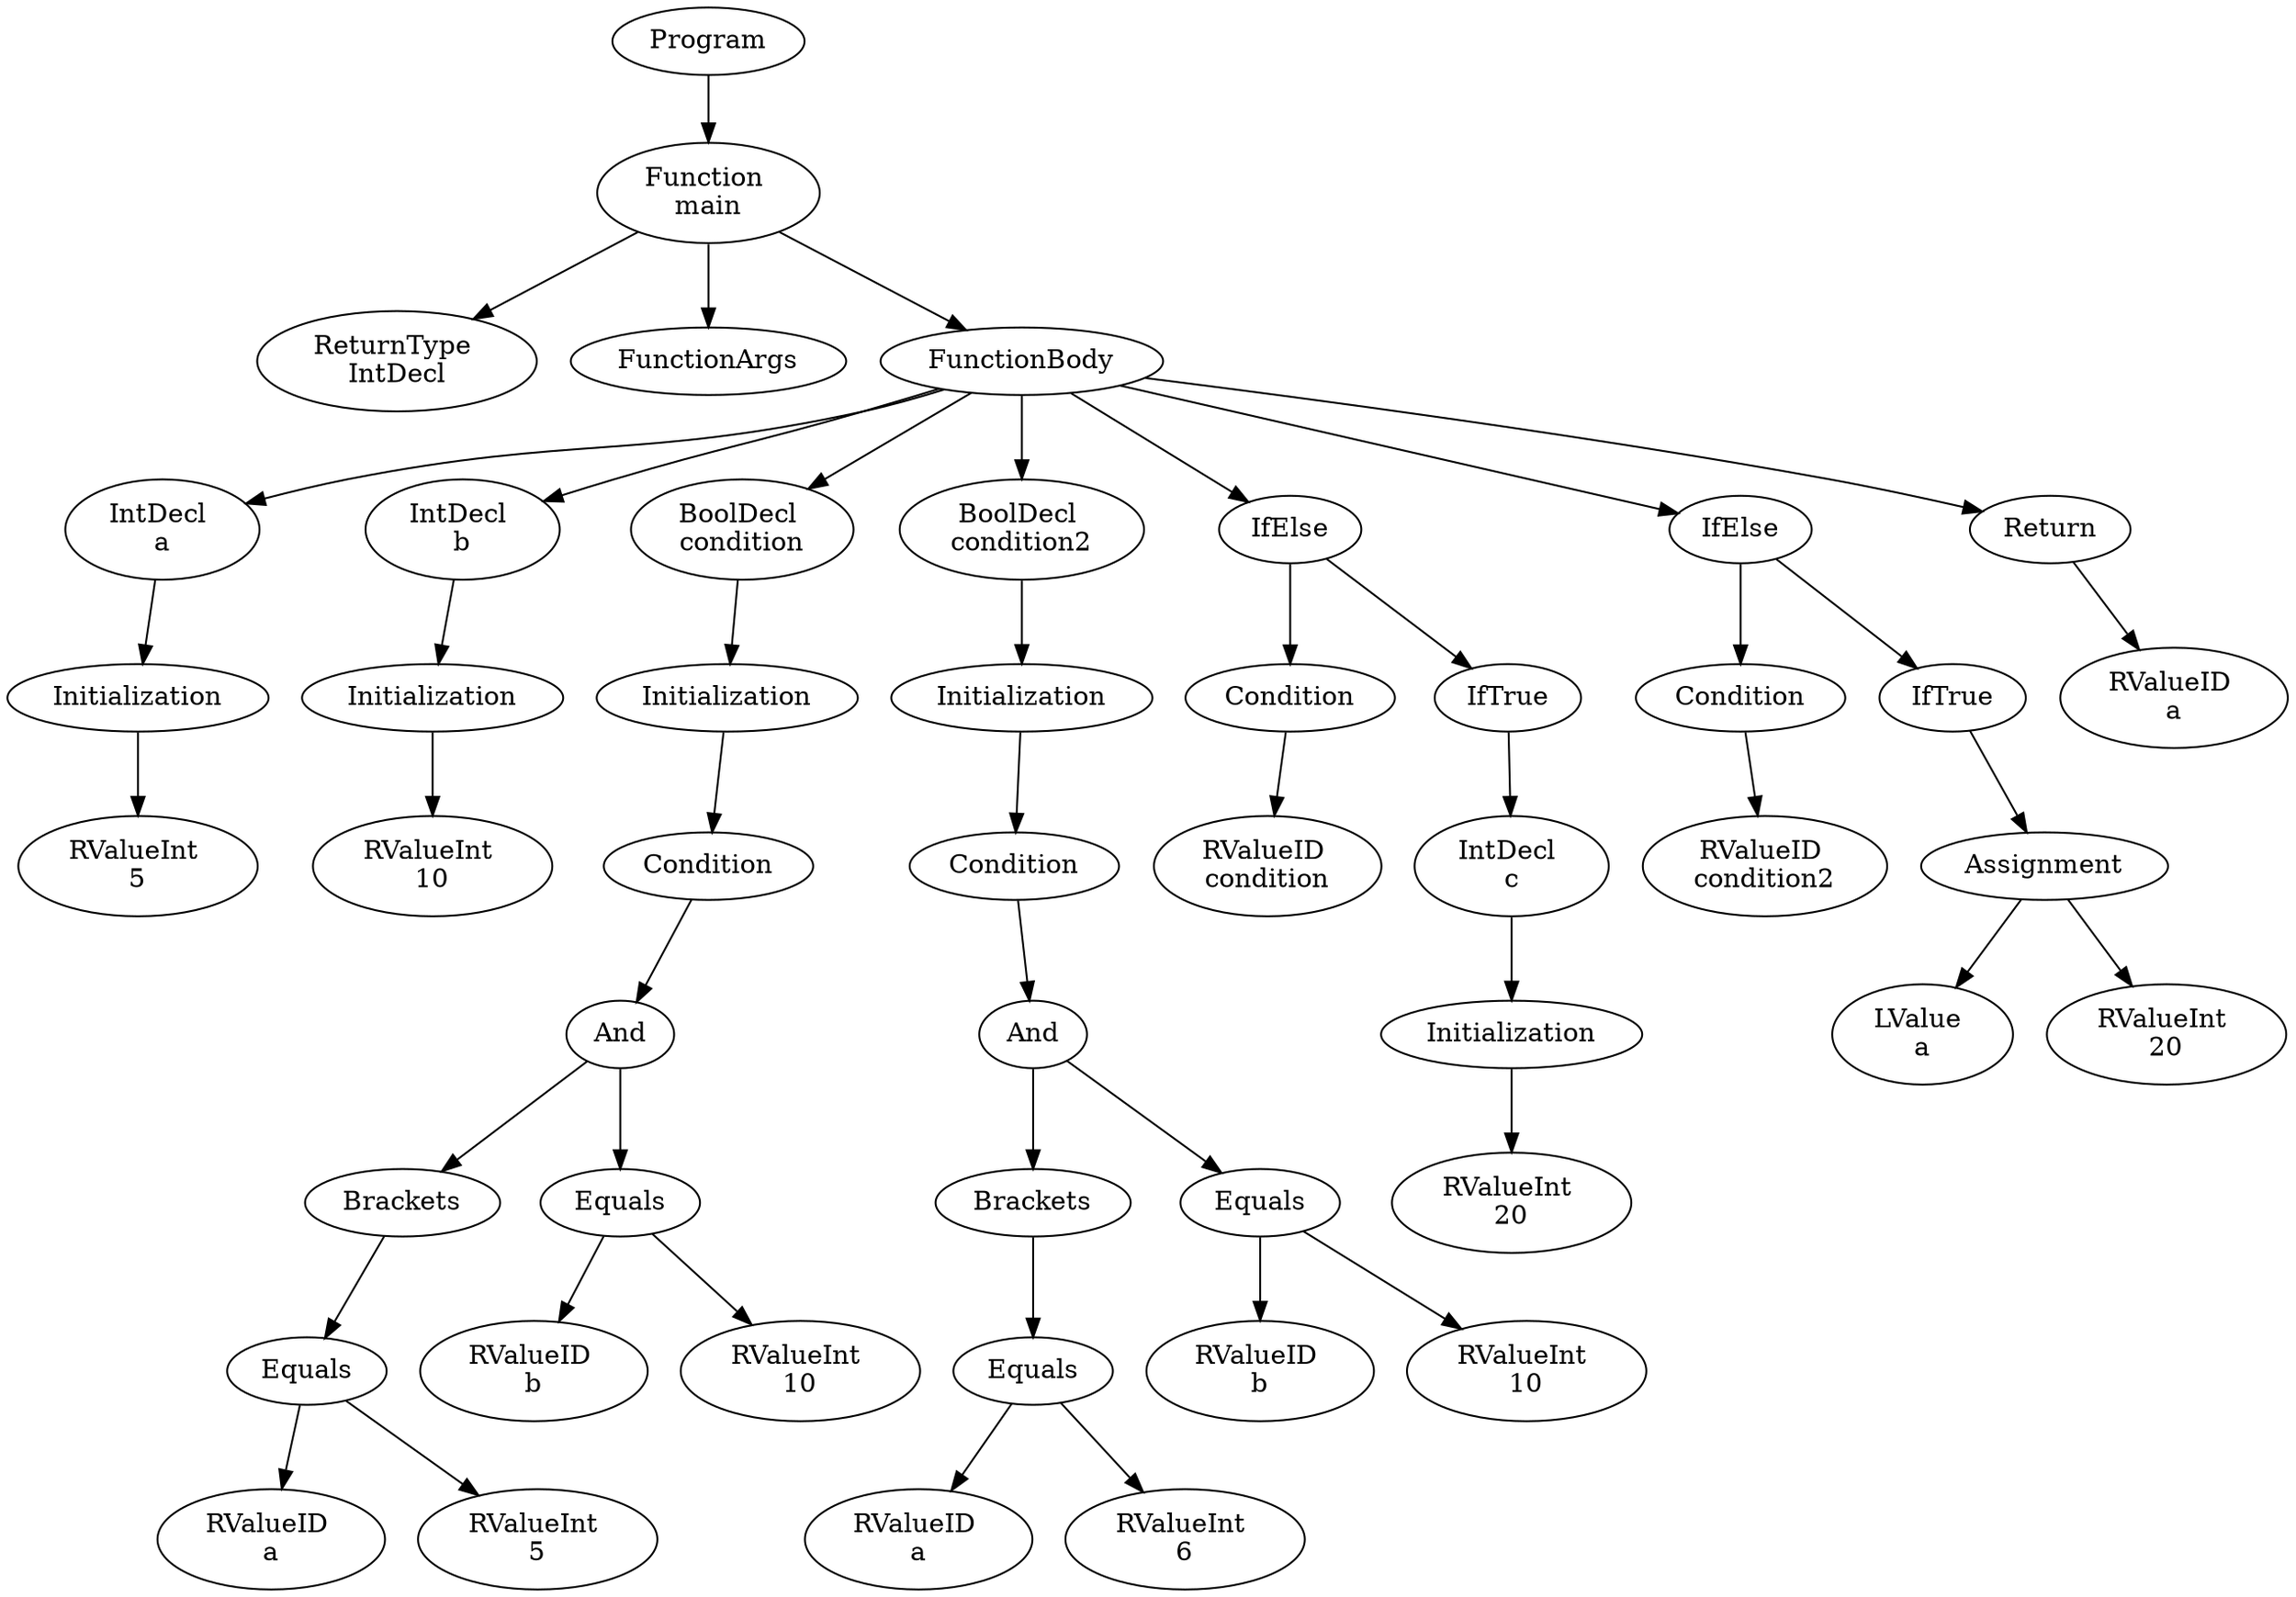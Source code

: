 digraph AST {
1 [label="Program"];
2 [label="Function \nmain"];
3 [label="ReturnType \nIntDecl"];
4 [label="FunctionArgs"];
5 [label="FunctionBody"];
6 [label="IntDecl \na"];
7 [label="Initialization"];
8 [label="RValueInt \n5"];
7 -> 8;
6 -> 7;
9 [label="IntDecl \nb"];
10 [label="Initialization"];
11 [label="RValueInt \n10"];
10 -> 11;
9 -> 10;
12 [label="BoolDecl \ncondition"];
13 [label="Initialization"];
14 [label="Condition"];
15 [label="And"];
16 [label="Brackets"];
17 [label="Equals"];
18 [label="RValueID \na"];
19 [label="RValueInt \n5"];
17 -> 18;
17 -> 19;
16 -> 17;
20 [label="Equals"];
21 [label="RValueID \nb"];
22 [label="RValueInt \n10"];
20 -> 21;
20 -> 22;
15 -> 16;
15 -> 20;
14 -> 15;
13 -> 14;
12 -> 13;
23 [label="BoolDecl \ncondition2"];
24 [label="Initialization"];
25 [label="Condition"];
26 [label="And"];
27 [label="Brackets"];
28 [label="Equals"];
29 [label="RValueID \na"];
30 [label="RValueInt \n6"];
28 -> 29;
28 -> 30;
27 -> 28;
31 [label="Equals"];
32 [label="RValueID \nb"];
33 [label="RValueInt \n10"];
31 -> 32;
31 -> 33;
26 -> 27;
26 -> 31;
25 -> 26;
24 -> 25;
23 -> 24;
34 [label="IfElse"];
35 [label="Condition"];
36 [label="RValueID \ncondition"];
35 -> 36;
37 [label="IfTrue"];
38 [label="IntDecl \nc"];
39 [label="Initialization"];
40 [label="RValueInt \n20"];
39 -> 40;
38 -> 39;
37 -> 38;
34 -> 35;
34 -> 37;
41 [label="IfElse"];
42 [label="Condition"];
43 [label="RValueID \ncondition2"];
42 -> 43;
44 [label="IfTrue"];
45 [label="Assignment"];
46 [label="LValue \na"];
47 [label="RValueInt \n20"];
45 -> 46;
45 -> 47;
44 -> 45;
41 -> 42;
41 -> 44;
48 [label="Return"];
49 [label="RValueID \na"];
48 -> 49;
5 -> 6;
5 -> 9;
5 -> 12;
5 -> 23;
5 -> 34;
5 -> 41;
5 -> 48;
2 -> 3;
2 -> 4;
2 -> 5;
1 -> 2;
}